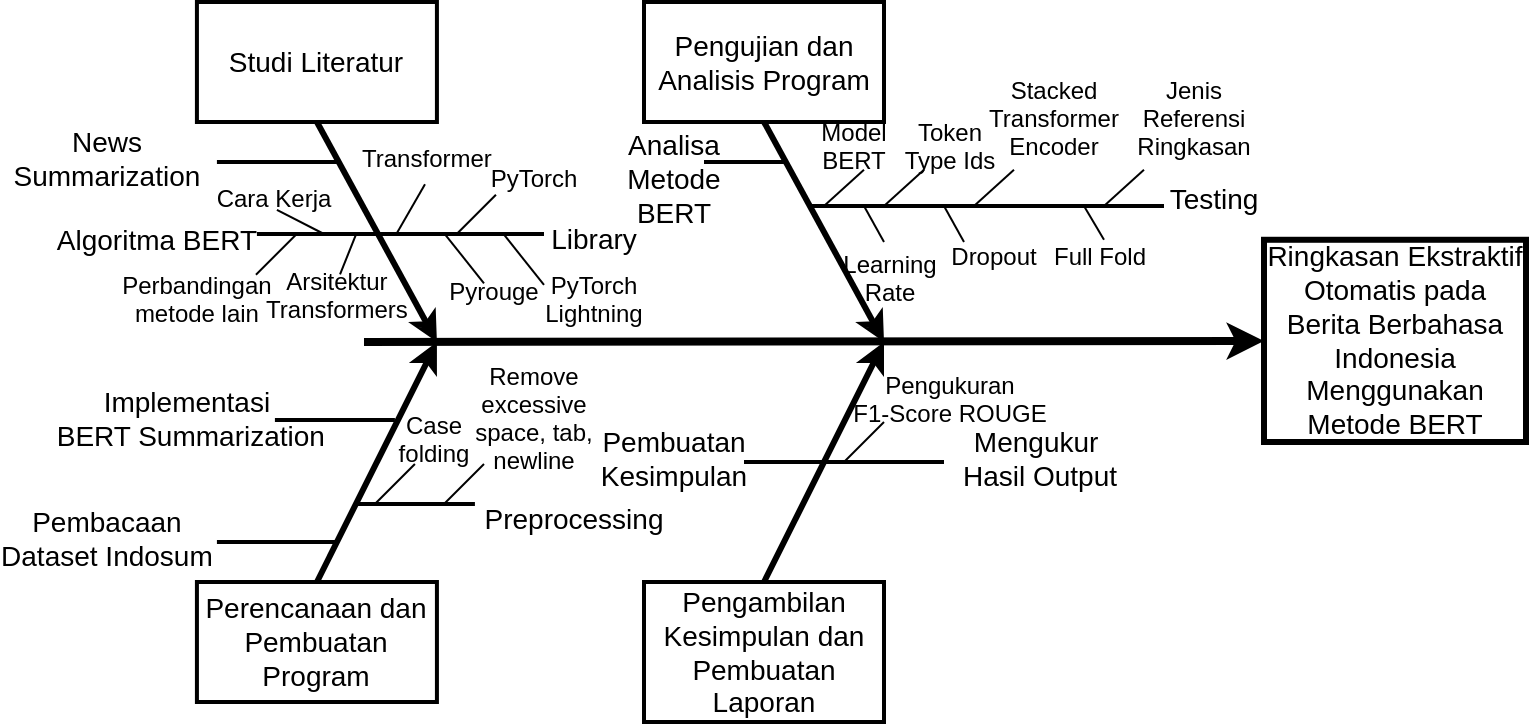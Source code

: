 <mxfile version="14.6.13" type="device"><diagram id="1jnOQWczON-rQkmEnxck" name="Page-1"><mxGraphModel dx="1378" dy="308" grid="1" gridSize="10" guides="1" tooltips="1" connect="1" arrows="1" fold="1" page="1" pageScale="1" pageWidth="850" pageHeight="1100" math="0" shadow="0"><root><mxCell id="0"/><mxCell id="1" parent="0"/><mxCell id="x0c1arcXX7YEqa6MNx83-1" value="Studi Literatur" style="whiteSpace=wrap;strokeWidth=2;fontSize=14;" parent="1" vertex="1"><mxGeometry x="36.458" y="110" width="120" height="60" as="geometry"/></mxCell><mxCell id="x0c1arcXX7YEqa6MNx83-2" value="Perencanaan dan Pembuatan Program" style="whiteSpace=wrap;strokeWidth=2;fontSize=14;" parent="1" vertex="1"><mxGeometry x="36.458" y="400" width="120" height="60" as="geometry"/></mxCell><mxCell id="x0c1arcXX7YEqa6MNx83-3" value="Ringkasan Ekstraktif Otomatis pada Berita Berbahasa Indonesia Menggunakan Metode BERT" style="whiteSpace=wrap;strokeWidth=3;fontSize=14;" parent="1" vertex="1"><mxGeometry x="570" y="228.89" width="131" height="101.11" as="geometry"/></mxCell><mxCell id="x0c1arcXX7YEqa6MNx83-4" value="" style="edgeStyle=none;strokeWidth=4" parent="1" target="x0c1arcXX7YEqa6MNx83-3" edge="1"><mxGeometry width="100" height="100" relative="1" as="geometry"><mxPoint x="120" y="280" as="sourcePoint"/><mxPoint x="240" y="230" as="targetPoint"/></mxGeometry></mxCell><mxCell id="x0c1arcXX7YEqa6MNx83-5" value="" style="edgeStyle=none;exitX=0.5;exitY=1;strokeWidth=3" parent="1" source="x0c1arcXX7YEqa6MNx83-1" edge="1"><mxGeometry width="100" height="100" relative="1" as="geometry"><mxPoint x="96.458" y="190" as="sourcePoint"/><mxPoint x="156.458" y="280" as="targetPoint"/></mxGeometry></mxCell><mxCell id="x0c1arcXX7YEqa6MNx83-6" value="" style="edgeStyle=none;exitX=0.5;exitY=0;strokeWidth=3" parent="1" edge="1"><mxGeometry width="100" height="100" relative="1" as="geometry"><mxPoint x="96.458" y="400" as="sourcePoint"/><mxPoint x="156.458" y="280" as="targetPoint"/></mxGeometry></mxCell><mxCell id="x0c1arcXX7YEqa6MNx83-7" value="" style="edgeStyle=none;endArrow=none;strokeWidth=2" parent="1" edge="1"><mxGeometry width="100" height="100" relative="1" as="geometry"><mxPoint x="46.458" y="190" as="sourcePoint"/><mxPoint x="106.458" y="190" as="targetPoint"/></mxGeometry></mxCell><mxCell id="x0c1arcXX7YEqa6MNx83-8" value="" style="edgeStyle=none;endArrow=none;strokeWidth=2" parent="1" edge="1"><mxGeometry width="100" height="100" relative="1" as="geometry"><mxPoint x="66.458" y="226" as="sourcePoint"/><mxPoint x="126.458" y="226" as="targetPoint"/></mxGeometry></mxCell><mxCell id="x0c1arcXX7YEqa6MNx83-9" value="" style="edgeStyle=none;endArrow=none;strokeWidth=2" parent="1" edge="1"><mxGeometry width="100" height="100" relative="1" as="geometry"><mxPoint x="126.458" y="226" as="sourcePoint"/><mxPoint x="210" y="226" as="targetPoint"/></mxGeometry></mxCell><mxCell id="x0c1arcXX7YEqa6MNx83-10" value="" style="edgeStyle=none;endArrow=none;strokeWidth=2" parent="1" edge="1"><mxGeometry width="100" height="100" relative="1" as="geometry"><mxPoint x="75.458" y="319" as="sourcePoint"/><mxPoint x="135.458" y="319" as="targetPoint"/></mxGeometry></mxCell><mxCell id="x0c1arcXX7YEqa6MNx83-11" value="" style="edgeStyle=none;endArrow=none;strokeWidth=2" parent="1" edge="1"><mxGeometry width="100" height="100" relative="1" as="geometry"><mxPoint x="46.458" y="380" as="sourcePoint"/><mxPoint x="106.458" y="380" as="targetPoint"/></mxGeometry></mxCell><mxCell id="x0c1arcXX7YEqa6MNx83-12" value="" style="edgeStyle=none;endArrow=none;strokeWidth=2" parent="1" edge="1"><mxGeometry width="100" height="100" relative="1" as="geometry"><mxPoint x="115.458" y="361" as="sourcePoint"/><mxPoint x="175.458" y="361" as="targetPoint"/></mxGeometry></mxCell><mxCell id="x0c1arcXX7YEqa6MNx83-13" value="" style="edgeStyle=none;endArrow=none;arcSize=20;shadow=0;sketch=0;jumpSize=0;endSize=1;startSize=1;" parent="1" edge="1"><mxGeometry width="100" height="100" relative="1" as="geometry"><mxPoint x="76.46" y="213.89" as="sourcePoint"/><mxPoint x="100" y="226" as="targetPoint"/></mxGeometry></mxCell><mxCell id="x0c1arcXX7YEqa6MNx83-14" value="" style="edgeStyle=none;endArrow=none;entryX=0.468;entryY=1.057;entryDx=0;entryDy=0;entryPerimeter=0;" parent="1" target="x0c1arcXX7YEqa6MNx83-26" edge="1"><mxGeometry width="100" height="100" relative="1" as="geometry"><mxPoint x="135.976" y="226.37" as="sourcePoint"/><mxPoint x="155.976" y="206.37" as="targetPoint"/></mxGeometry></mxCell><mxCell id="x0c1arcXX7YEqa6MNx83-15" value="" style="edgeStyle=none;endArrow=none;" parent="1" edge="1"><mxGeometry width="100" height="100" relative="1" as="geometry"><mxPoint x="165.976" y="226.37" as="sourcePoint"/><mxPoint x="185.976" y="206.37" as="targetPoint"/></mxGeometry></mxCell><mxCell id="x0c1arcXX7YEqa6MNx83-16" value="" style="edgeStyle=none;endArrow=none;exitX=0.526;exitY=-0.017;exitDx=0;exitDy=0;exitPerimeter=0;" parent="1" source="x0c1arcXX7YEqa6MNx83-25" edge="1"><mxGeometry width="100" height="100" relative="1" as="geometry"><mxPoint x="95.976" y="246.37" as="sourcePoint"/><mxPoint x="115.976" y="226.37" as="targetPoint"/></mxGeometry></mxCell><mxCell id="x0c1arcXX7YEqa6MNx83-17" value="" style="edgeStyle=none;endArrow=none;" parent="1" edge="1"><mxGeometry width="100" height="100" relative="1" as="geometry"><mxPoint x="65.976" y="246.37" as="sourcePoint"/><mxPoint x="85.976" y="226.37" as="targetPoint"/></mxGeometry></mxCell><mxCell id="x0c1arcXX7YEqa6MNx83-18" value="" style="edgeStyle=none;endArrow=none;" parent="1" edge="1"><mxGeometry width="100" height="100" relative="1" as="geometry"><mxPoint x="159.998" y="361" as="sourcePoint"/><mxPoint x="179.998" y="341" as="targetPoint"/></mxGeometry></mxCell><mxCell id="x0c1arcXX7YEqa6MNx83-19" value="" style="edgeStyle=none;endArrow=none;" parent="1" edge="1"><mxGeometry width="100" height="100" relative="1" as="geometry"><mxPoint x="125.458" y="361" as="sourcePoint"/><mxPoint x="145.458" y="341" as="targetPoint"/></mxGeometry></mxCell><mxCell id="x0c1arcXX7YEqa6MNx83-20" value="News&#10;Summarization" style="text;spacingTop=-5;fontSize=14;align=center;verticalAlign=middle;points=[]" parent="1" vertex="1"><mxGeometry x="-23.542" y="180.0" width="30" height="20.0" as="geometry"/></mxCell><mxCell id="x0c1arcXX7YEqa6MNx83-21" value="Algoritma BERT" style="text;spacingTop=-5;fontSize=14;align=center;verticalAlign=middle;points=[]" parent="1" vertex="1"><mxGeometry x="1.458" y="220.42" width="30" height="20.0" as="geometry"/></mxCell><mxCell id="x0c1arcXX7YEqa6MNx83-22" value="Implementasi&#10; BERT Summarization" style="text;spacingTop=-5;fontSize=14;align=center;verticalAlign=middle;points=[]" parent="1" vertex="1"><mxGeometry x="16.458" y="310.0" width="30" height="20.0" as="geometry"/></mxCell><mxCell id="x0c1arcXX7YEqa6MNx83-23" value="Pembacaan&#10;Dataset Indosum" style="text;spacingTop=-5;fontSize=14;align=center;verticalAlign=middle;points=[]" parent="1" vertex="1"><mxGeometry x="-23.542" y="370.0" width="30" height="20.0" as="geometry"/></mxCell><mxCell id="x0c1arcXX7YEqa6MNx83-24" value="Cara Kerja" style="text;spacingTop=-5;fontSize=12;align=center;verticalAlign=middle;points=[]" parent="1" vertex="1"><mxGeometry x="59.998" y="200.0" width="30" height="20.0" as="geometry"/></mxCell><mxCell id="x0c1arcXX7YEqa6MNx83-25" value="Arsitektur &#10;Transformers" style="text;spacingTop=-5;fontSize=12;align=center;verticalAlign=middle;points=[]" parent="1" vertex="1"><mxGeometry x="76.46" y="246.53" width="60" height="23.47" as="geometry"/></mxCell><mxCell id="x0c1arcXX7YEqa6MNx83-26" value="Transformer" style="text;spacingTop=-5;fontSize=12;align=center;verticalAlign=middle;points=[]" parent="1" vertex="1"><mxGeometry x="136.456" y="179.999" width="30" height="20.0" as="geometry"/></mxCell><mxCell id="x0c1arcXX7YEqa6MNx83-27" value="PyTorch" style="text;spacingTop=-5;fontSize=12;align=center;verticalAlign=middle;points=[]" parent="1" vertex="1"><mxGeometry x="190.006" y="189.999" width="30" height="20.0" as="geometry"/></mxCell><mxCell id="x0c1arcXX7YEqa6MNx83-28" value="Case&#10;folding" style="text;spacingTop=-5;fontSize=12;align=center;verticalAlign=middle;points=[]" parent="1" vertex="1"><mxGeometry x="139.992" y="320.417" width="30" height="20.0" as="geometry"/></mxCell><mxCell id="x0c1arcXX7YEqa6MNx83-29" value="Remove &#10;excessive&#10;space, tab,&#10;newline" style="text;spacingTop=-5;fontSize=12;align=center;verticalAlign=middle;points=[]" parent="1" vertex="1"><mxGeometry x="189.992" y="310.007" width="30" height="20.0" as="geometry"/></mxCell><mxCell id="x0c1arcXX7YEqa6MNx83-30" value="Library" style="text;spacingTop=-5;fontSize=14;align=center;verticalAlign=middle;points=[]" parent="1" vertex="1"><mxGeometry x="220.002" y="220.002" width="30" height="20.0" as="geometry"/></mxCell><mxCell id="x0c1arcXX7YEqa6MNx83-31" value="Preprocessing" style="text;spacingTop=-5;fontSize=14;align=center;verticalAlign=middle;points=[]" parent="1" vertex="1"><mxGeometry x="210.002" y="359.992" width="30" height="20.0" as="geometry"/></mxCell><mxCell id="x0c1arcXX7YEqa6MNx83-32" value="Pengujian dan Analisis Program" style="whiteSpace=wrap;strokeWidth=2;fontSize=14;" parent="1" vertex="1"><mxGeometry x="260" y="110.0" width="120" height="60" as="geometry"/></mxCell><mxCell id="x0c1arcXX7YEqa6MNx83-33" value="Pengambilan Kesimpulan dan Pembuatan Laporan" style="whiteSpace=wrap;strokeWidth=2;fontSize=14;" parent="1" vertex="1"><mxGeometry x="260" y="400" width="120" height="70" as="geometry"/></mxCell><mxCell id="x0c1arcXX7YEqa6MNx83-34" value="" style="edgeStyle=none;exitX=0.5;exitY=1;strokeWidth=3" parent="1" source="x0c1arcXX7YEqa6MNx83-32" edge="1"><mxGeometry width="100" height="100" relative="1" as="geometry"><mxPoint x="320" y="190.0" as="sourcePoint"/><mxPoint x="380" y="280" as="targetPoint"/></mxGeometry></mxCell><mxCell id="x0c1arcXX7YEqa6MNx83-35" value="" style="edgeStyle=none;exitX=0.5;exitY=0;strokeWidth=3" parent="1" edge="1"><mxGeometry width="100" height="100" relative="1" as="geometry"><mxPoint x="320" y="400" as="sourcePoint"/><mxPoint x="380" y="280" as="targetPoint"/></mxGeometry></mxCell><mxCell id="x0c1arcXX7YEqa6MNx83-36" value="" style="edgeStyle=none;endArrow=none;strokeWidth=2" parent="1" edge="1"><mxGeometry width="100" height="100" relative="1" as="geometry"><mxPoint x="290" y="190" as="sourcePoint"/><mxPoint x="330" y="190.0" as="targetPoint"/></mxGeometry></mxCell><mxCell id="x0c1arcXX7YEqa6MNx83-37" value="" style="edgeStyle=none;endArrow=none;strokeWidth=2" parent="1" edge="1"><mxGeometry width="100" height="100" relative="1" as="geometry"><mxPoint x="343" y="212.0" as="sourcePoint"/><mxPoint x="520" y="212" as="targetPoint"/></mxGeometry></mxCell><mxCell id="x0c1arcXX7YEqa6MNx83-38" value="" style="edgeStyle=none;endArrow=none;strokeWidth=2" parent="1" edge="1"><mxGeometry width="100" height="100" relative="1" as="geometry"><mxPoint x="310" y="340" as="sourcePoint"/><mxPoint x="350" y="340" as="targetPoint"/></mxGeometry></mxCell><mxCell id="x0c1arcXX7YEqa6MNx83-39" value="" style="edgeStyle=none;endArrow=none;strokeWidth=2" parent="1" edge="1"><mxGeometry width="100" height="100" relative="1" as="geometry"><mxPoint x="350" y="340" as="sourcePoint"/><mxPoint x="410" y="340" as="targetPoint"/></mxGeometry></mxCell><mxCell id="x0c1arcXX7YEqa6MNx83-40" value="" style="edgeStyle=none;endArrow=none;" parent="1" edge="1"><mxGeometry width="100" height="100" relative="1" as="geometry"><mxPoint x="400" y="193.89" as="sourcePoint"/><mxPoint x="380" y="212" as="targetPoint"/></mxGeometry></mxCell><mxCell id="x0c1arcXX7YEqa6MNx83-41" value="" style="edgeStyle=none;endArrow=none;" parent="1" edge="1"><mxGeometry width="100" height="100" relative="1" as="geometry"><mxPoint x="420" y="230" as="sourcePoint"/><mxPoint x="410" y="212" as="targetPoint"/></mxGeometry></mxCell><mxCell id="x0c1arcXX7YEqa6MNx83-42" value="" style="edgeStyle=none;endArrow=none;" parent="1" edge="1"><mxGeometry width="100" height="100" relative="1" as="geometry"><mxPoint x="380" y="230" as="sourcePoint"/><mxPoint x="370" y="212" as="targetPoint"/></mxGeometry></mxCell><mxCell id="x0c1arcXX7YEqa6MNx83-43" value="" style="edgeStyle=none;endArrow=none;" parent="1" edge="1"><mxGeometry width="100" height="100" relative="1" as="geometry"><mxPoint x="360" y="340" as="sourcePoint"/><mxPoint x="380" y="320" as="targetPoint"/></mxGeometry></mxCell><mxCell id="x0c1arcXX7YEqa6MNx83-44" value="Analisa&#10;Metode &#10;BERT" style="text;spacingTop=-5;fontSize=14;align=center;verticalAlign=middle;points=[]" parent="1" vertex="1"><mxGeometry x="260.0" y="190.0" width="30" height="20.0" as="geometry"/></mxCell><mxCell id="x0c1arcXX7YEqa6MNx83-45" value="Pembuatan&#10;Kesimpulan" style="text;spacingTop=-5;fontSize=14;align=center;verticalAlign=middle;points=[]" parent="1" vertex="1"><mxGeometry x="260.0" y="330.0" width="30" height="20.0" as="geometry"/></mxCell><mxCell id="x0c1arcXX7YEqa6MNx83-46" value="Model&#10;BERT" style="text;spacingTop=-5;fontSize=12;align=center;verticalAlign=middle;points=[]" parent="1" vertex="1"><mxGeometry x="349.998" y="173.889" width="30" height="20.0" as="geometry"/></mxCell><mxCell id="x0c1arcXX7YEqa6MNx83-47" value="Learning&#10;Rate" style="text;spacingTop=-5;fontSize=12;align=center;verticalAlign=middle;points=[]" parent="1" vertex="1"><mxGeometry x="367.998" y="239.999" width="30" height="20.0" as="geometry"/></mxCell><mxCell id="x0c1arcXX7YEqa6MNx83-48" value="Pengukuran&#10;F1-Score ROUGE" style="text;spacingTop=-5;fontSize=12;align=center;verticalAlign=middle;points=[]" parent="1" vertex="1"><mxGeometry x="397.993" y="300.413" width="30" height="20.0" as="geometry"/></mxCell><mxCell id="x0c1arcXX7YEqa6MNx83-49" value="Testing" style="text;spacingTop=-5;fontSize=14;align=center;verticalAlign=middle;points=[]" parent="1" vertex="1"><mxGeometry x="530.003" y="200.002" width="30" height="20.0" as="geometry"/></mxCell><mxCell id="x0c1arcXX7YEqa6MNx83-50" value="Mengukur &#10;Hasil Output" style="text;spacingTop=-5;fontSize=14;align=center;verticalAlign=middle;points=[]" parent="1" vertex="1"><mxGeometry x="443.003" y="330.002" width="30" height="20.0" as="geometry"/></mxCell><mxCell id="x0c1arcXX7YEqa6MNx83-51" value="Perbandingan &#10;metode lain" style="text;spacingTop=-5;fontSize=12;align=center;verticalAlign=middle;points=[]" parent="1" vertex="1"><mxGeometry x="6.46" y="248.89" width="60" height="23.47" as="geometry"/></mxCell><mxCell id="x0c1arcXX7YEqa6MNx83-54" value="Dropout" style="text;spacingTop=-5;fontSize=12;align=center;verticalAlign=middle;points=[]" parent="1" vertex="1"><mxGeometry x="419.998" y="228.889" width="30" height="20.0" as="geometry"/></mxCell><mxCell id="x0c1arcXX7YEqa6MNx83-55" value="" style="edgeStyle=none;endArrow=none;" parent="1" edge="1"><mxGeometry width="100" height="100" relative="1" as="geometry"><mxPoint x="370" y="193.89" as="sourcePoint"/><mxPoint x="350" y="212" as="targetPoint"/></mxGeometry></mxCell><mxCell id="x0c1arcXX7YEqa6MNx83-56" value="" style="edgeStyle=none;endArrow=none;" parent="1" edge="1"><mxGeometry width="100" height="100" relative="1" as="geometry"><mxPoint x="210" y="251.43" as="sourcePoint"/><mxPoint x="190" y="226.35" as="targetPoint"/></mxGeometry></mxCell><mxCell id="x0c1arcXX7YEqa6MNx83-57" value="PyTorch &#10;Lightning" style="text;spacingTop=-5;fontSize=12;align=center;verticalAlign=middle;points=[]" parent="1" vertex="1"><mxGeometry x="219.996" y="250.629" width="30" height="20.0" as="geometry"/></mxCell><mxCell id="x0c1arcXX7YEqa6MNx83-59" value="Token &#10;Type Ids" style="text;spacingTop=-5;fontSize=12;align=center;verticalAlign=middle;points=[]" parent="1" vertex="1"><mxGeometry x="397.998" y="173.889" width="30" height="20.0" as="geometry"/></mxCell><mxCell id="x0c1arcXX7YEqa6MNx83-60" value="" style="edgeStyle=none;endArrow=none;" parent="1" edge="1"><mxGeometry width="100" height="100" relative="1" as="geometry"><mxPoint x="445" y="193.89" as="sourcePoint"/><mxPoint x="425" y="212" as="targetPoint"/></mxGeometry></mxCell><mxCell id="x0c1arcXX7YEqa6MNx83-61" value="Stacked&#10;Transformer&#10;Encoder" style="text;spacingTop=-5;fontSize=12;align=center;verticalAlign=middle;points=[]" parent="1" vertex="1"><mxGeometry x="449.998" y="159.999" width="30" height="20.0" as="geometry"/></mxCell><mxCell id="x0c1arcXX7YEqa6MNx83-64" value="" style="edgeStyle=none;endArrow=none;" parent="1" edge="1"><mxGeometry width="100" height="100" relative="1" as="geometry"><mxPoint x="490" y="228.89" as="sourcePoint"/><mxPoint x="480" y="212" as="targetPoint"/></mxGeometry></mxCell><mxCell id="x0c1arcXX7YEqa6MNx83-65" value="Full Fold" style="text;spacingTop=-5;fontSize=12;align=center;verticalAlign=middle;points=[]" parent="1" vertex="1"><mxGeometry x="473.008" y="228.889" width="30" height="20.0" as="geometry"/></mxCell><mxCell id="x0c1arcXX7YEqa6MNx83-69" value="" style="edgeStyle=none;endArrow=none;" parent="1" edge="1"><mxGeometry width="100" height="100" relative="1" as="geometry"><mxPoint x="180" y="250.63" as="sourcePoint"/><mxPoint x="160" y="225.55" as="targetPoint"/></mxGeometry></mxCell><mxCell id="x0c1arcXX7YEqa6MNx83-70" value="Pyrouge" style="text;spacingTop=-5;fontSize=12;align=center;verticalAlign=middle;points=[]" parent="1" vertex="1"><mxGeometry x="169.996" y="246.529" width="30" height="20.0" as="geometry"/></mxCell><mxCell id="NWOmLGVEsBEKyHg6hFJJ-2" value="" style="edgeStyle=none;endArrow=none;" parent="1" edge="1"><mxGeometry width="100" height="100" relative="1" as="geometry"><mxPoint x="510" y="193.89" as="sourcePoint"/><mxPoint x="490" y="212" as="targetPoint"/></mxGeometry></mxCell><mxCell id="NWOmLGVEsBEKyHg6hFJJ-3" value="Jenis &#10;Referensi&#10;Ringkasan" style="text;spacingTop=-5;fontSize=12;align=center;verticalAlign=middle;points=[]" parent="1" vertex="1"><mxGeometry x="519.998" y="159.999" width="30" height="20.0" as="geometry"/></mxCell></root></mxGraphModel></diagram></mxfile>